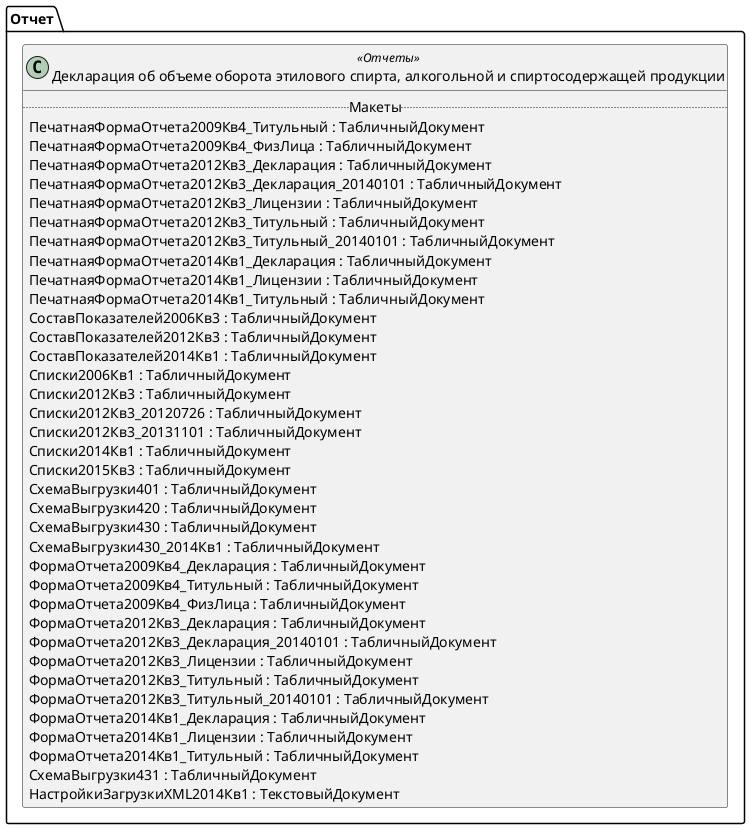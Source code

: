 ﻿@startuml РегламентированныйОтчетАлкоПриложение5
'!include templates.wsd
'..\include templates.wsd
class Отчет.РегламентированныйОтчетАлкоПриложение5 as "Декларация об объеме оборота этилового спирта, алкогольной и спиртосодержащей продукции" <<Отчеты>>
{
..Макеты..
ПечатнаяФормаОтчета2009Кв4_Титульный : ТабличныйДокумент
ПечатнаяФормаОтчета2009Кв4_ФизЛица : ТабличныйДокумент
ПечатнаяФормаОтчета2012Кв3_Декларация : ТабличныйДокумент
ПечатнаяФормаОтчета2012Кв3_Декларация_20140101 : ТабличныйДокумент
ПечатнаяФормаОтчета2012Кв3_Лицензии : ТабличныйДокумент
ПечатнаяФормаОтчета2012Кв3_Титульный : ТабличныйДокумент
ПечатнаяФормаОтчета2012Кв3_Титульный_20140101 : ТабличныйДокумент
ПечатнаяФормаОтчета2014Кв1_Декларация : ТабличныйДокумент
ПечатнаяФормаОтчета2014Кв1_Лицензии : ТабличныйДокумент
ПечатнаяФормаОтчета2014Кв1_Титульный : ТабличныйДокумент
СоставПоказателей2006Кв3 : ТабличныйДокумент
СоставПоказателей2012Кв3 : ТабличныйДокумент
СоставПоказателей2014Кв1 : ТабличныйДокумент
Списки2006Кв1 : ТабличныйДокумент
Списки2012Кв3 : ТабличныйДокумент
Списки2012Кв3_20120726 : ТабличныйДокумент
Списки2012Кв3_20131101 : ТабличныйДокумент
Списки2014Кв1 : ТабличныйДокумент
Списки2015Кв3 : ТабличныйДокумент
СхемаВыгрузки401 : ТабличныйДокумент
СхемаВыгрузки420 : ТабличныйДокумент
СхемаВыгрузки430 : ТабличныйДокумент
СхемаВыгрузки430_2014Кв1 : ТабличныйДокумент
ФормаОтчета2009Кв4_Декларация : ТабличныйДокумент
ФормаОтчета2009Кв4_Титульный : ТабличныйДокумент
ФормаОтчета2009Кв4_ФизЛица : ТабличныйДокумент
ФормаОтчета2012Кв3_Декларация : ТабличныйДокумент
ФормаОтчета2012Кв3_Декларация_20140101 : ТабличныйДокумент
ФормаОтчета2012Кв3_Лицензии : ТабличныйДокумент
ФормаОтчета2012Кв3_Титульный : ТабличныйДокумент
ФормаОтчета2012Кв3_Титульный_20140101 : ТабличныйДокумент
ФормаОтчета2014Кв1_Декларация : ТабличныйДокумент
ФормаОтчета2014Кв1_Лицензии : ТабличныйДокумент
ФормаОтчета2014Кв1_Титульный : ТабличныйДокумент
СхемаВыгрузки431 : ТабличныйДокумент
НастройкиЗагрузкиXML2014Кв1 : ТекстовыйДокумент
}
@enduml
